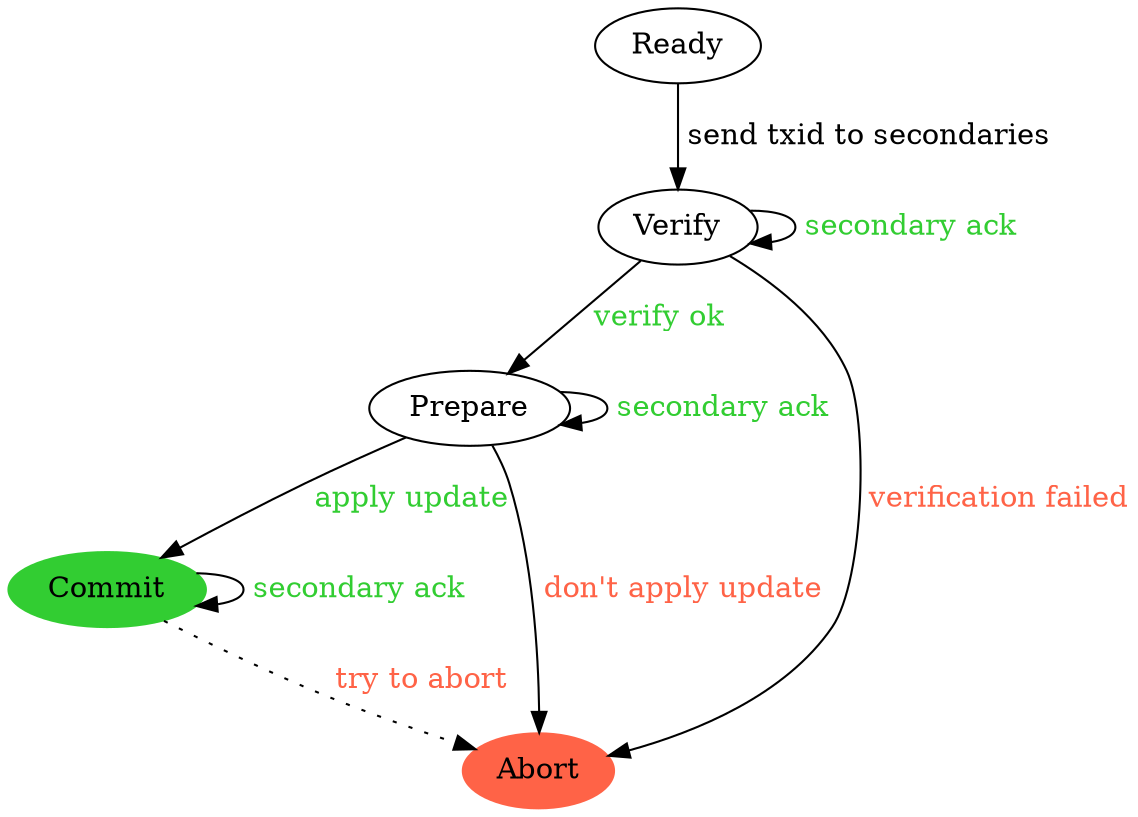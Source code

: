 digraph three_phase_commit {
  Ready
  Verify
  Prepare
  Commit [style=filled, color=limegreen]
  Abort [style=filled, color=tomato]
  Ready -> Verify[label = " send txid to secondaries"];
  Verify -> Verify[label = " secondary ack", fontcolor=limegreen]
  Verify -> Prepare[label = " verify ok", fontcolor=limegreen];
  Verify -> Abort[label = " verification failed", fontcolor=tomato];
  Prepare -> Prepare[label = " secondary ack", fontcolor=limegreen]
  Prepare -> Commit[label = " apply update", fontcolor=limegreen];
  Prepare -> Abort[label = " don't apply update", fontcolor=tomato];
  Commit -> Commit[label = " secondary ack", fontcolor=limegreen]
  Commit -> Abort[label = " try to abort", fontcolor=tomato, style=dotted];
}
